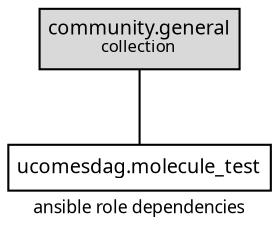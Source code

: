 graph {

  node [margin="0.05,0.09" height=0 width=0 shape=box fontname="Sans serif" fontsize="9.5"];

  fontsize="8.5";
  fontname="Sans serif";

  label="ansible role dependencies";

  layout=dot;
  splines=compound;
  concentrate=true;
  center=treu;
  dpi=300;

  {
    "ucomesdag.molecule_test"
    "community.general" [style=filled fillcolor=grey85] [label=<community.general<BR /><FONT POINT-SIZE="8">collection</FONT>>]
  }
  "community.general" -- "ucomesdag.molecule_test"
}
